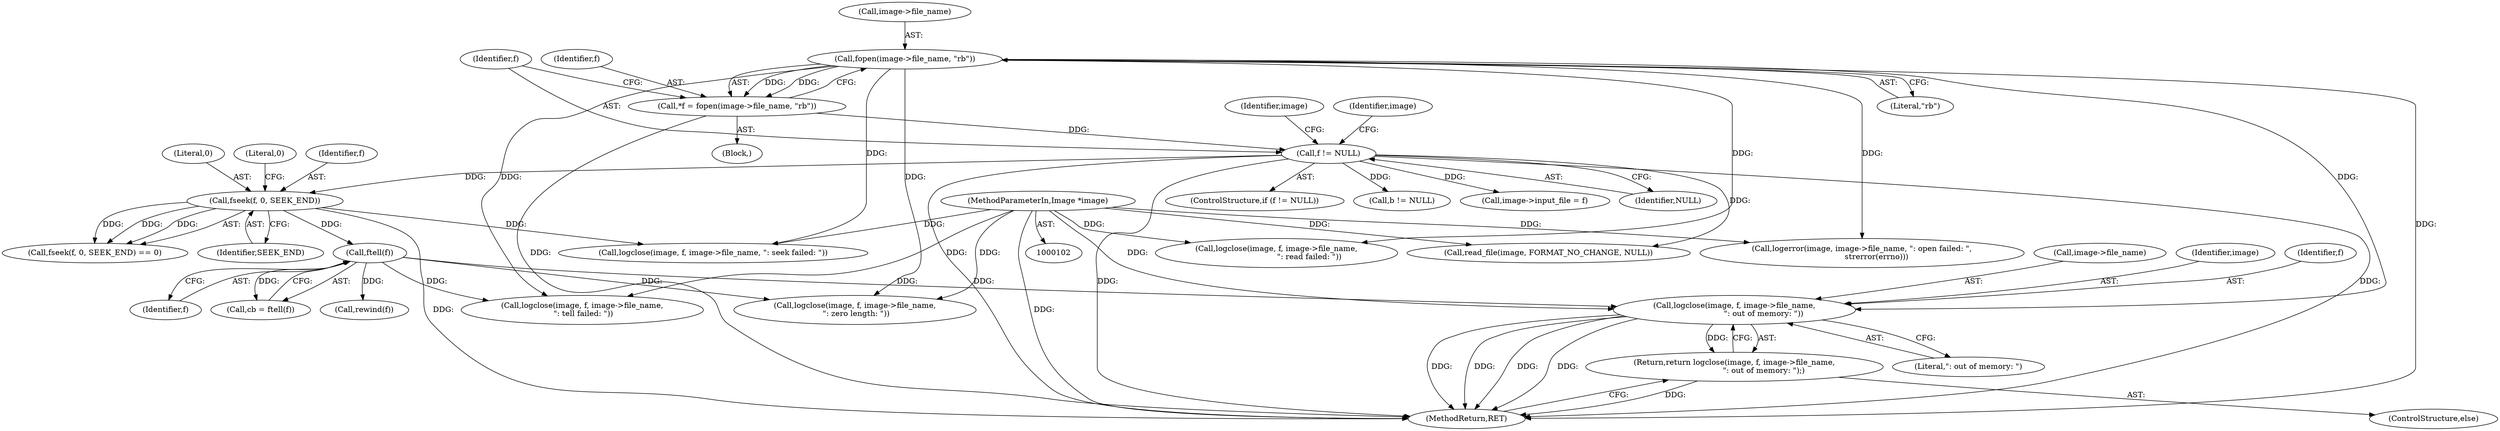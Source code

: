 digraph "0_Android_9d4853418ab2f754c2b63e091c29c5529b8b86ca_30@API" {
"1000227" [label="(Call,logclose(image, f, image->file_name,\n                        \": out of memory: \"))"];
"1000103" [label="(MethodParameterIn,Image *image)"];
"1000156" [label="(Call,ftell(f))"];
"1000147" [label="(Call,fseek(f, 0, SEEK_END))"];
"1000128" [label="(Call,f != NULL)"];
"1000120" [label="(Call,*f = fopen(image->file_name, \"rb\"))"];
"1000122" [label="(Call,fopen(image->file_name, \"rb\"))"];
"1000226" [label="(Return,return logclose(image, f, image->file_name,\n                        \": out of memory: \");)"];
"1000129" [label="(Identifier,f)"];
"1000127" [label="(ControlStructure,if (f != NULL))"];
"1000157" [label="(Identifier,f)"];
"1000267" [label="(Call,logerror(image, image->file_name, \": open failed: \",\n            strerror(errno)))"];
"1000230" [label="(Call,image->file_name)"];
"1000150" [label="(Identifier,SEEK_END)"];
"1000280" [label="(MethodReturn,RET)"];
"1000276" [label="(Call,read_file(image, FORMAT_NO_CHANGE, NULL))"];
"1000227" [label="(Call,logclose(image, f, image->file_name,\n                        \": out of memory: \"))"];
"1000128" [label="(Call,f != NULL)"];
"1000258" [label="(Call,logclose(image, f, image->file_name, \": seek failed: \"))"];
"1000228" [label="(Identifier,image)"];
"1000156" [label="(Call,ftell(f))"];
"1000126" [label="(Literal,\"rb\")"];
"1000123" [label="(Call,image->file_name)"];
"1000249" [label="(Call,logclose(image, f, image->file_name,\n \": tell failed: \"))"];
"1000218" [label="(Call,logclose(image, f, image->file_name,\n                           \": read failed: \"))"];
"1000135" [label="(Identifier,image)"];
"1000226" [label="(Return,return logclose(image, f, image->file_name,\n                        \": out of memory: \");)"];
"1000188" [label="(Call,rewind(f))"];
"1000121" [label="(Identifier,f)"];
"1000184" [label="(Call,b != NULL)"];
"1000148" [label="(Identifier,f)"];
"1000120" [label="(Call,*f = fopen(image->file_name, \"rb\"))"];
"1000225" [label="(ControlStructure,else)"];
"1000233" [label="(Literal,\": out of memory: \")"];
"1000154" [label="(Call,cb = ftell(f))"];
"1000103" [label="(MethodParameterIn,Image *image)"];
"1000146" [label="(Call,fseek(f, 0, SEEK_END) == 0)"];
"1000122" [label="(Call,fopen(image->file_name, \"rb\"))"];
"1000149" [label="(Literal,0)"];
"1000138" [label="(Call,image->input_file = f)"];
"1000229" [label="(Identifier,f)"];
"1000151" [label="(Literal,0)"];
"1000268" [label="(Identifier,image)"];
"1000118" [label="(Block,)"];
"1000147" [label="(Call,fseek(f, 0, SEEK_END))"];
"1000130" [label="(Identifier,NULL)"];
"1000240" [label="(Call,logclose(image, f, image->file_name,\n \": zero length: \"))"];
"1000227" -> "1000226"  [label="AST: "];
"1000227" -> "1000233"  [label="CFG: "];
"1000228" -> "1000227"  [label="AST: "];
"1000229" -> "1000227"  [label="AST: "];
"1000230" -> "1000227"  [label="AST: "];
"1000233" -> "1000227"  [label="AST: "];
"1000226" -> "1000227"  [label="CFG: "];
"1000227" -> "1000280"  [label="DDG: "];
"1000227" -> "1000280"  [label="DDG: "];
"1000227" -> "1000280"  [label="DDG: "];
"1000227" -> "1000280"  [label="DDG: "];
"1000227" -> "1000226"  [label="DDG: "];
"1000103" -> "1000227"  [label="DDG: "];
"1000156" -> "1000227"  [label="DDG: "];
"1000122" -> "1000227"  [label="DDG: "];
"1000103" -> "1000102"  [label="AST: "];
"1000103" -> "1000280"  [label="DDG: "];
"1000103" -> "1000218"  [label="DDG: "];
"1000103" -> "1000240"  [label="DDG: "];
"1000103" -> "1000249"  [label="DDG: "];
"1000103" -> "1000258"  [label="DDG: "];
"1000103" -> "1000267"  [label="DDG: "];
"1000103" -> "1000276"  [label="DDG: "];
"1000156" -> "1000154"  [label="AST: "];
"1000156" -> "1000157"  [label="CFG: "];
"1000157" -> "1000156"  [label="AST: "];
"1000154" -> "1000156"  [label="CFG: "];
"1000156" -> "1000154"  [label="DDG: "];
"1000147" -> "1000156"  [label="DDG: "];
"1000156" -> "1000188"  [label="DDG: "];
"1000156" -> "1000240"  [label="DDG: "];
"1000156" -> "1000249"  [label="DDG: "];
"1000147" -> "1000146"  [label="AST: "];
"1000147" -> "1000150"  [label="CFG: "];
"1000148" -> "1000147"  [label="AST: "];
"1000149" -> "1000147"  [label="AST: "];
"1000150" -> "1000147"  [label="AST: "];
"1000151" -> "1000147"  [label="CFG: "];
"1000147" -> "1000280"  [label="DDG: "];
"1000147" -> "1000146"  [label="DDG: "];
"1000147" -> "1000146"  [label="DDG: "];
"1000147" -> "1000146"  [label="DDG: "];
"1000128" -> "1000147"  [label="DDG: "];
"1000147" -> "1000258"  [label="DDG: "];
"1000128" -> "1000127"  [label="AST: "];
"1000128" -> "1000130"  [label="CFG: "];
"1000129" -> "1000128"  [label="AST: "];
"1000130" -> "1000128"  [label="AST: "];
"1000135" -> "1000128"  [label="CFG: "];
"1000268" -> "1000128"  [label="CFG: "];
"1000128" -> "1000280"  [label="DDG: "];
"1000128" -> "1000280"  [label="DDG: "];
"1000128" -> "1000280"  [label="DDG: "];
"1000120" -> "1000128"  [label="DDG: "];
"1000128" -> "1000138"  [label="DDG: "];
"1000128" -> "1000184"  [label="DDG: "];
"1000128" -> "1000276"  [label="DDG: "];
"1000120" -> "1000118"  [label="AST: "];
"1000120" -> "1000122"  [label="CFG: "];
"1000121" -> "1000120"  [label="AST: "];
"1000122" -> "1000120"  [label="AST: "];
"1000129" -> "1000120"  [label="CFG: "];
"1000120" -> "1000280"  [label="DDG: "];
"1000122" -> "1000120"  [label="DDG: "];
"1000122" -> "1000120"  [label="DDG: "];
"1000122" -> "1000126"  [label="CFG: "];
"1000123" -> "1000122"  [label="AST: "];
"1000126" -> "1000122"  [label="AST: "];
"1000122" -> "1000280"  [label="DDG: "];
"1000122" -> "1000218"  [label="DDG: "];
"1000122" -> "1000240"  [label="DDG: "];
"1000122" -> "1000249"  [label="DDG: "];
"1000122" -> "1000258"  [label="DDG: "];
"1000122" -> "1000267"  [label="DDG: "];
"1000226" -> "1000225"  [label="AST: "];
"1000280" -> "1000226"  [label="CFG: "];
"1000226" -> "1000280"  [label="DDG: "];
}
